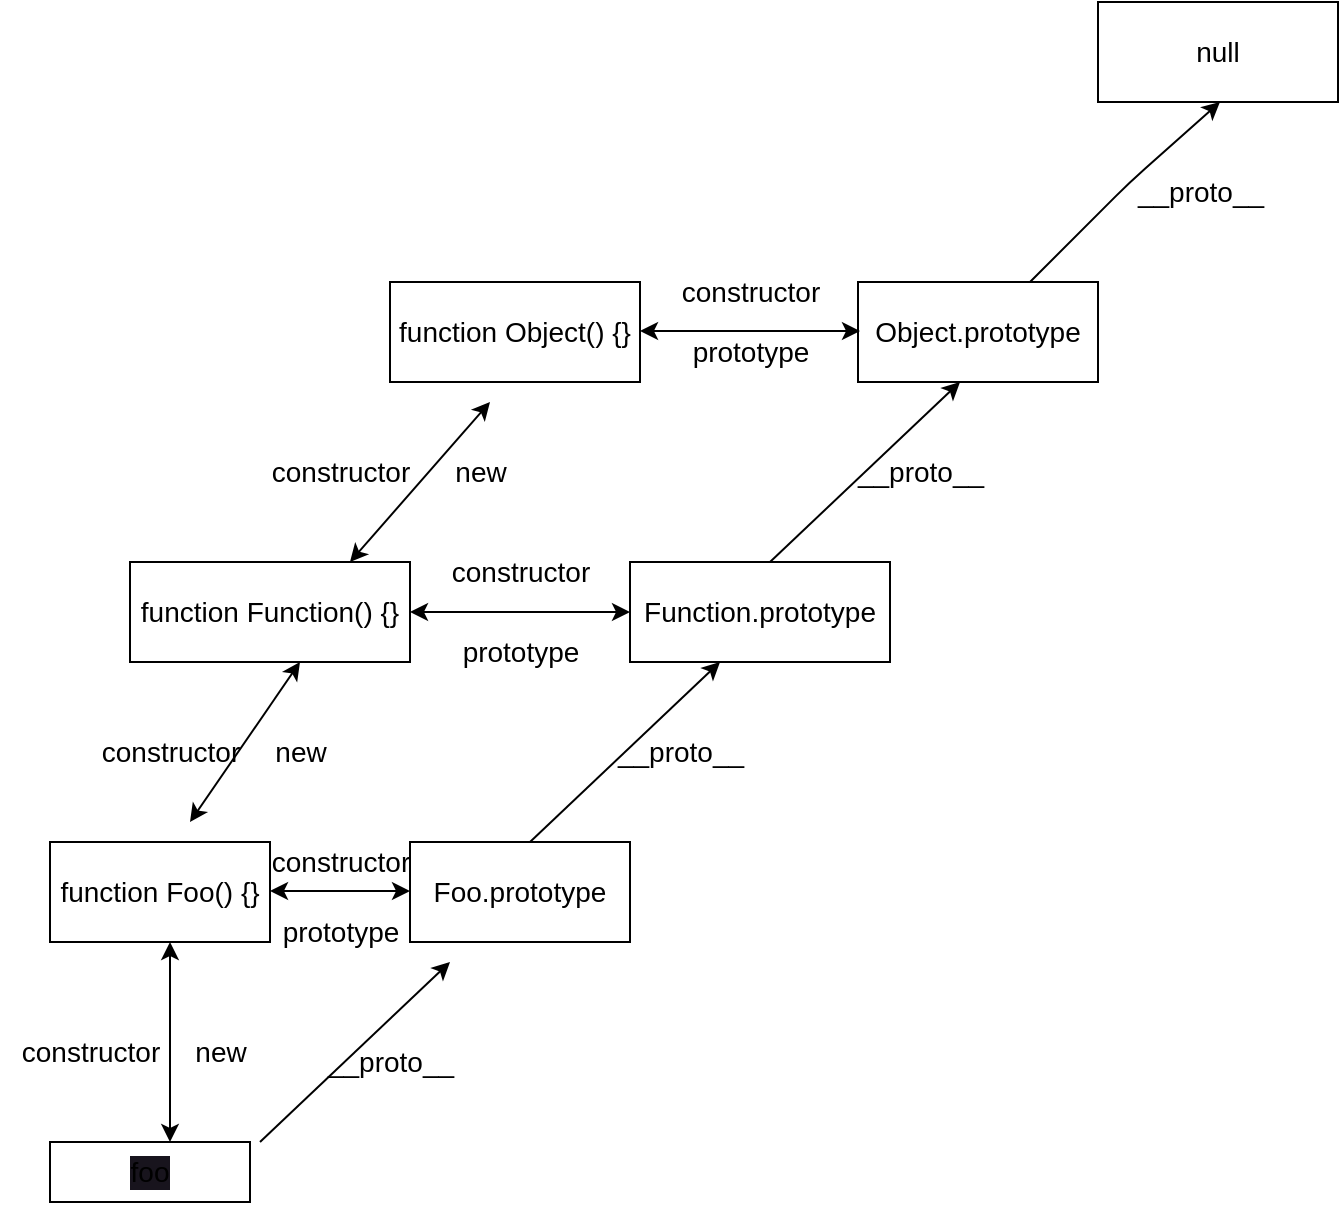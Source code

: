 <mxfile>
    <diagram id="Li17YsP9JabB52zrHuUm" name="第 1 页">
        <mxGraphModel dx="2000" dy="1935" grid="1" gridSize="10" guides="1" tooltips="1" connect="1" arrows="1" fold="1" page="1" pageScale="1" pageWidth="827" pageHeight="1169" math="0" shadow="0">
            <root>
                <mxCell id="0"/>
                <mxCell id="1" parent="0"/>
                <mxCell id="2" value="function Foo() {}" style="rounded=0;whiteSpace=wrap;html=1;fontSize=14;" parent="1" vertex="1">
                    <mxGeometry x="10" y="320" width="110" height="50" as="geometry"/>
                </mxCell>
                <mxCell id="11" value="foo" style="whiteSpace=wrap;html=1;labelBackgroundColor=#18141D;fontSize=14;" parent="1" vertex="1">
                    <mxGeometry x="10" y="470" width="100" height="30" as="geometry"/>
                </mxCell>
                <mxCell id="17" value="" style="endArrow=classic;html=1;fontSize=14;" parent="1" edge="1">
                    <mxGeometry width="50" height="50" relative="1" as="geometry">
                        <mxPoint x="115" y="470" as="sourcePoint"/>
                        <mxPoint x="210" y="380" as="targetPoint"/>
                    </mxGeometry>
                </mxCell>
                <mxCell id="18" value="__proto__" style="text;html=1;align=center;verticalAlign=middle;resizable=0;points=[];autosize=1;strokeColor=none;fillColor=none;fontSize=14;" parent="1" vertex="1">
                    <mxGeometry x="135" y="415" width="90" height="30" as="geometry"/>
                </mxCell>
                <mxCell id="22" value="Foo.prototype" style="rounded=0;whiteSpace=wrap;html=1;fontSize=14;" parent="1" vertex="1">
                    <mxGeometry x="190" y="320" width="110" height="50" as="geometry"/>
                </mxCell>
                <mxCell id="26" value="" style="endArrow=classic;startArrow=classic;html=1;fontSize=14;" edge="1" parent="1">
                    <mxGeometry width="50" height="50" relative="1" as="geometry">
                        <mxPoint x="120" y="344.5" as="sourcePoint"/>
                        <mxPoint x="190" y="344.5" as="targetPoint"/>
                    </mxGeometry>
                </mxCell>
                <mxCell id="28" value="prototype" style="text;html=1;align=center;verticalAlign=middle;resizable=0;points=[];autosize=1;strokeColor=none;fillColor=none;fontSize=14;" vertex="1" parent="1">
                    <mxGeometry x="115" y="350" width="80" height="30" as="geometry"/>
                </mxCell>
                <mxCell id="29" value="constructor" style="text;html=1;align=center;verticalAlign=middle;resizable=0;points=[];autosize=1;strokeColor=none;fillColor=none;fontSize=14;" vertex="1" parent="1">
                    <mxGeometry x="110" y="315" width="90" height="30" as="geometry"/>
                </mxCell>
                <mxCell id="32" value="" style="endArrow=classic;startArrow=classic;html=1;fontSize=14;" edge="1" parent="1">
                    <mxGeometry width="50" height="50" relative="1" as="geometry">
                        <mxPoint x="70" y="470" as="sourcePoint"/>
                        <mxPoint x="70" y="370" as="targetPoint"/>
                    </mxGeometry>
                </mxCell>
                <mxCell id="34" value="constructor" style="text;html=1;align=center;verticalAlign=middle;resizable=0;points=[];autosize=1;strokeColor=none;fillColor=none;fontSize=14;" vertex="1" parent="1">
                    <mxGeometry x="-15" y="410" width="90" height="30" as="geometry"/>
                </mxCell>
                <mxCell id="37" value="" style="endArrow=classic;html=1;fontSize=14;" edge="1" parent="1">
                    <mxGeometry width="50" height="50" relative="1" as="geometry">
                        <mxPoint x="250" y="320" as="sourcePoint"/>
                        <mxPoint x="345" y="230" as="targetPoint"/>
                    </mxGeometry>
                </mxCell>
                <mxCell id="38" value="Function.prototype" style="rounded=0;whiteSpace=wrap;html=1;fontSize=14;" vertex="1" parent="1">
                    <mxGeometry x="300" y="180" width="130" height="50" as="geometry"/>
                </mxCell>
                <mxCell id="39" value="__proto__" style="text;html=1;align=center;verticalAlign=middle;resizable=0;points=[];autosize=1;strokeColor=none;fillColor=none;fontSize=14;" vertex="1" parent="1">
                    <mxGeometry x="280" y="260" width="90" height="30" as="geometry"/>
                </mxCell>
                <mxCell id="41" value="" style="endArrow=classic;html=1;fontSize=14;" edge="1" parent="1">
                    <mxGeometry width="50" height="50" relative="1" as="geometry">
                        <mxPoint x="370" y="180" as="sourcePoint"/>
                        <mxPoint x="465" y="90" as="targetPoint"/>
                    </mxGeometry>
                </mxCell>
                <mxCell id="42" value="Object.prototype" style="rounded=0;whiteSpace=wrap;html=1;fontSize=14;" vertex="1" parent="1">
                    <mxGeometry x="414" y="40" width="120" height="50" as="geometry"/>
                </mxCell>
                <mxCell id="43" value="__proto__" style="text;html=1;align=center;verticalAlign=middle;resizable=0;points=[];autosize=1;strokeColor=none;fillColor=none;fontSize=14;" vertex="1" parent="1">
                    <mxGeometry x="400" y="120" width="90" height="30" as="geometry"/>
                </mxCell>
                <mxCell id="44" value="" style="endArrow=classic;html=1;fontSize=14;" edge="1" parent="1">
                    <mxGeometry width="50" height="50" relative="1" as="geometry">
                        <mxPoint x="500" y="40" as="sourcePoint"/>
                        <mxPoint x="595" y="-50" as="targetPoint"/>
                        <Array as="points">
                            <mxPoint x="550" y="-10"/>
                        </Array>
                    </mxGeometry>
                </mxCell>
                <mxCell id="45" value="null" style="rounded=0;whiteSpace=wrap;html=1;fontSize=14;" vertex="1" parent="1">
                    <mxGeometry x="534" y="-100" width="120" height="50" as="geometry"/>
                </mxCell>
                <mxCell id="46" value="__proto__" style="text;html=1;align=center;verticalAlign=middle;resizable=0;points=[];autosize=1;strokeColor=none;fillColor=none;fontSize=14;" vertex="1" parent="1">
                    <mxGeometry x="540" y="-20" width="90" height="30" as="geometry"/>
                </mxCell>
                <mxCell id="47" value="function Function() {}" style="rounded=0;whiteSpace=wrap;html=1;fontSize=14;" vertex="1" parent="1">
                    <mxGeometry x="50" y="180" width="140" height="50" as="geometry"/>
                </mxCell>
                <mxCell id="49" value="" style="endArrow=classic;startArrow=classic;html=1;fontSize=14;entryX=0;entryY=0.5;entryDx=0;entryDy=0;exitX=1;exitY=0.5;exitDx=0;exitDy=0;" edge="1" parent="1" source="47" target="38">
                    <mxGeometry width="50" height="50" relative="1" as="geometry">
                        <mxPoint x="195" y="205" as="sourcePoint"/>
                        <mxPoint x="295" y="205" as="targetPoint"/>
                    </mxGeometry>
                </mxCell>
                <mxCell id="50" value="prototype" style="text;html=1;align=center;verticalAlign=middle;resizable=0;points=[];autosize=1;strokeColor=none;fillColor=none;fontSize=14;" vertex="1" parent="1">
                    <mxGeometry x="205" y="210" width="80" height="30" as="geometry"/>
                </mxCell>
                <mxCell id="51" value="constructor" style="text;html=1;align=center;verticalAlign=middle;resizable=0;points=[];autosize=1;strokeColor=none;fillColor=none;fontSize=14;" vertex="1" parent="1">
                    <mxGeometry x="200" y="170" width="90" height="30" as="geometry"/>
                </mxCell>
                <mxCell id="52" value="" style="endArrow=classic;startArrow=classic;html=1;fontSize=14;" edge="1" parent="1">
                    <mxGeometry width="50" height="50" relative="1" as="geometry">
                        <mxPoint x="80" y="310" as="sourcePoint"/>
                        <mxPoint x="135" y="230" as="targetPoint"/>
                    </mxGeometry>
                </mxCell>
                <mxCell id="53" value="new" style="text;html=1;align=center;verticalAlign=middle;resizable=0;points=[];autosize=1;strokeColor=none;fillColor=none;fontSize=14;" vertex="1" parent="1">
                    <mxGeometry x="110" y="260" width="50" height="30" as="geometry"/>
                </mxCell>
                <mxCell id="54" value="constructor" style="text;html=1;align=center;verticalAlign=middle;resizable=0;points=[];autosize=1;strokeColor=none;fillColor=none;fontSize=14;" vertex="1" parent="1">
                    <mxGeometry x="25" y="260" width="90" height="30" as="geometry"/>
                </mxCell>
                <mxCell id="55" value="function Object() {}" style="rounded=0;whiteSpace=wrap;html=1;fontSize=14;" vertex="1" parent="1">
                    <mxGeometry x="180" y="40" width="125" height="50" as="geometry"/>
                </mxCell>
                <mxCell id="57" value="" style="endArrow=classic;startArrow=classic;html=1;fontSize=14;entryX=0;entryY=0.5;entryDx=0;entryDy=0;exitX=1;exitY=0.5;exitDx=0;exitDy=0;" edge="1" parent="1">
                    <mxGeometry width="50" height="50" relative="1" as="geometry">
                        <mxPoint x="305" y="64.5" as="sourcePoint"/>
                        <mxPoint x="415" y="64.5" as="targetPoint"/>
                    </mxGeometry>
                </mxCell>
                <mxCell id="58" value="prototype" style="text;html=1;align=center;verticalAlign=middle;resizable=0;points=[];autosize=1;strokeColor=none;fillColor=none;fontSize=14;" vertex="1" parent="1">
                    <mxGeometry x="320" y="60" width="80" height="30" as="geometry"/>
                </mxCell>
                <mxCell id="59" value="constructor" style="text;html=1;align=center;verticalAlign=middle;resizable=0;points=[];autosize=1;strokeColor=none;fillColor=none;fontSize=14;" vertex="1" parent="1">
                    <mxGeometry x="315" y="30" width="90" height="30" as="geometry"/>
                </mxCell>
                <mxCell id="60" value="" style="endArrow=classic;startArrow=classic;html=1;fontSize=14;" edge="1" parent="1">
                    <mxGeometry width="50" height="50" relative="1" as="geometry">
                        <mxPoint x="160" y="180" as="sourcePoint"/>
                        <mxPoint x="230" y="100" as="targetPoint"/>
                    </mxGeometry>
                </mxCell>
                <mxCell id="61" value="new" style="text;html=1;align=center;verticalAlign=middle;resizable=0;points=[];autosize=1;strokeColor=none;fillColor=none;fontSize=14;" vertex="1" parent="1">
                    <mxGeometry x="200" y="120" width="50" height="30" as="geometry"/>
                </mxCell>
                <mxCell id="62" value="constructor" style="text;html=1;align=center;verticalAlign=middle;resizable=0;points=[];autosize=1;strokeColor=none;fillColor=none;fontSize=14;" vertex="1" parent="1">
                    <mxGeometry x="110" y="120" width="90" height="30" as="geometry"/>
                </mxCell>
                <mxCell id="63" value="new" style="text;html=1;align=center;verticalAlign=middle;resizable=0;points=[];autosize=1;strokeColor=none;fillColor=none;fontSize=14;" vertex="1" parent="1">
                    <mxGeometry x="70" y="410" width="50" height="30" as="geometry"/>
                </mxCell>
            </root>
        </mxGraphModel>
    </diagram>
</mxfile>